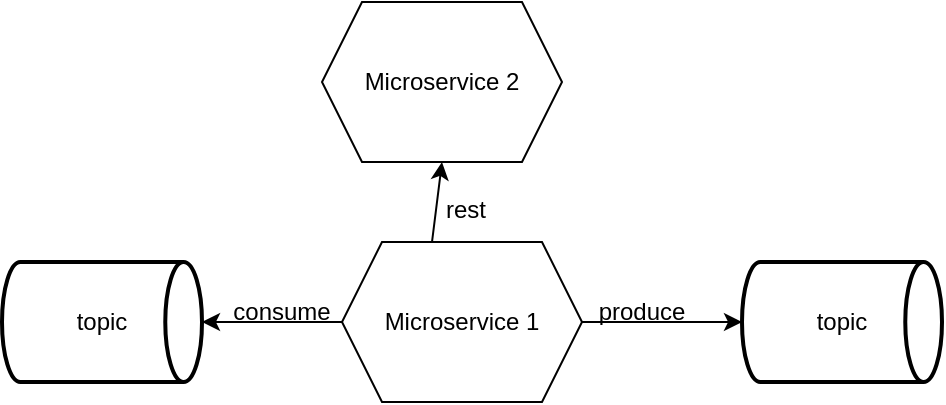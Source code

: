 <mxfile version="20.3.3" type="github">
  <diagram id="rlVDZUOdfW0rIVFytqxF" name="Страница 1">
    <mxGraphModel dx="1018" dy="535" grid="1" gridSize="10" guides="1" tooltips="1" connect="1" arrows="1" fold="1" page="1" pageScale="1" pageWidth="827" pageHeight="1169" math="0" shadow="0">
      <root>
        <mxCell id="0" />
        <mxCell id="1" parent="0" />
        <mxCell id="je5K-4iImiJq56VAIiYJ-3" style="edgeStyle=orthogonalEdgeStyle;rounded=0;orthogonalLoop=1;jettySize=auto;html=1;exitX=0;exitY=0.5;exitDx=0;exitDy=0;" edge="1" parent="1" source="je5K-4iImiJq56VAIiYJ-1" target="je5K-4iImiJq56VAIiYJ-2">
          <mxGeometry relative="1" as="geometry" />
        </mxCell>
        <mxCell id="je5K-4iImiJq56VAIiYJ-5" style="edgeStyle=orthogonalEdgeStyle;rounded=0;orthogonalLoop=1;jettySize=auto;html=1;exitX=1;exitY=0.5;exitDx=0;exitDy=0;entryX=0;entryY=0.5;entryDx=0;entryDy=0;entryPerimeter=0;" edge="1" parent="1" source="je5K-4iImiJq56VAIiYJ-1" target="je5K-4iImiJq56VAIiYJ-4">
          <mxGeometry relative="1" as="geometry" />
        </mxCell>
        <mxCell id="je5K-4iImiJq56VAIiYJ-1" value="Microservice 1" style="shape=hexagon;perimeter=hexagonPerimeter2;whiteSpace=wrap;html=1;fixedSize=1;" vertex="1" parent="1">
          <mxGeometry x="350" y="240" width="120" height="80" as="geometry" />
        </mxCell>
        <mxCell id="je5K-4iImiJq56VAIiYJ-2" value="topic" style="strokeWidth=2;html=1;shape=mxgraph.flowchart.direct_data;whiteSpace=wrap;" vertex="1" parent="1">
          <mxGeometry x="180" y="250" width="100" height="60" as="geometry" />
        </mxCell>
        <mxCell id="je5K-4iImiJq56VAIiYJ-4" value="topic" style="strokeWidth=2;html=1;shape=mxgraph.flowchart.direct_data;whiteSpace=wrap;" vertex="1" parent="1">
          <mxGeometry x="550" y="250" width="100" height="60" as="geometry" />
        </mxCell>
        <mxCell id="je5K-4iImiJq56VAIiYJ-6" value="consume" style="text;html=1;strokeColor=none;fillColor=none;align=center;verticalAlign=middle;whiteSpace=wrap;rounded=0;" vertex="1" parent="1">
          <mxGeometry x="290" y="260" width="60" height="30" as="geometry" />
        </mxCell>
        <mxCell id="je5K-4iImiJq56VAIiYJ-7" value="produce" style="text;html=1;strokeColor=none;fillColor=none;align=center;verticalAlign=middle;whiteSpace=wrap;rounded=0;" vertex="1" parent="1">
          <mxGeometry x="470" y="260" width="60" height="30" as="geometry" />
        </mxCell>
        <mxCell id="je5K-4iImiJq56VAIiYJ-8" value="Microservice 2" style="shape=hexagon;perimeter=hexagonPerimeter2;whiteSpace=wrap;html=1;fixedSize=1;" vertex="1" parent="1">
          <mxGeometry x="340" y="120" width="120" height="80" as="geometry" />
        </mxCell>
        <mxCell id="je5K-4iImiJq56VAIiYJ-10" value="&lt;div style=&quot;text-align: center;&quot;&gt;&lt;span style=&quot;background-color: initial;&quot;&gt;rest&lt;/span&gt;&lt;/div&gt;" style="text;whiteSpace=wrap;html=1;" vertex="1" parent="1">
          <mxGeometry x="400" y="210" width="80" height="40" as="geometry" />
        </mxCell>
        <mxCell id="je5K-4iImiJq56VAIiYJ-11" value="" style="endArrow=classic;html=1;rounded=0;exitX=0.375;exitY=0;exitDx=0;exitDy=0;entryX=0.5;entryY=1;entryDx=0;entryDy=0;" edge="1" parent="1" source="je5K-4iImiJq56VAIiYJ-1" target="je5K-4iImiJq56VAIiYJ-8">
          <mxGeometry width="50" height="50" relative="1" as="geometry">
            <mxPoint x="390" y="300" as="sourcePoint" />
            <mxPoint x="440" y="250" as="targetPoint" />
          </mxGeometry>
        </mxCell>
      </root>
    </mxGraphModel>
  </diagram>
</mxfile>
